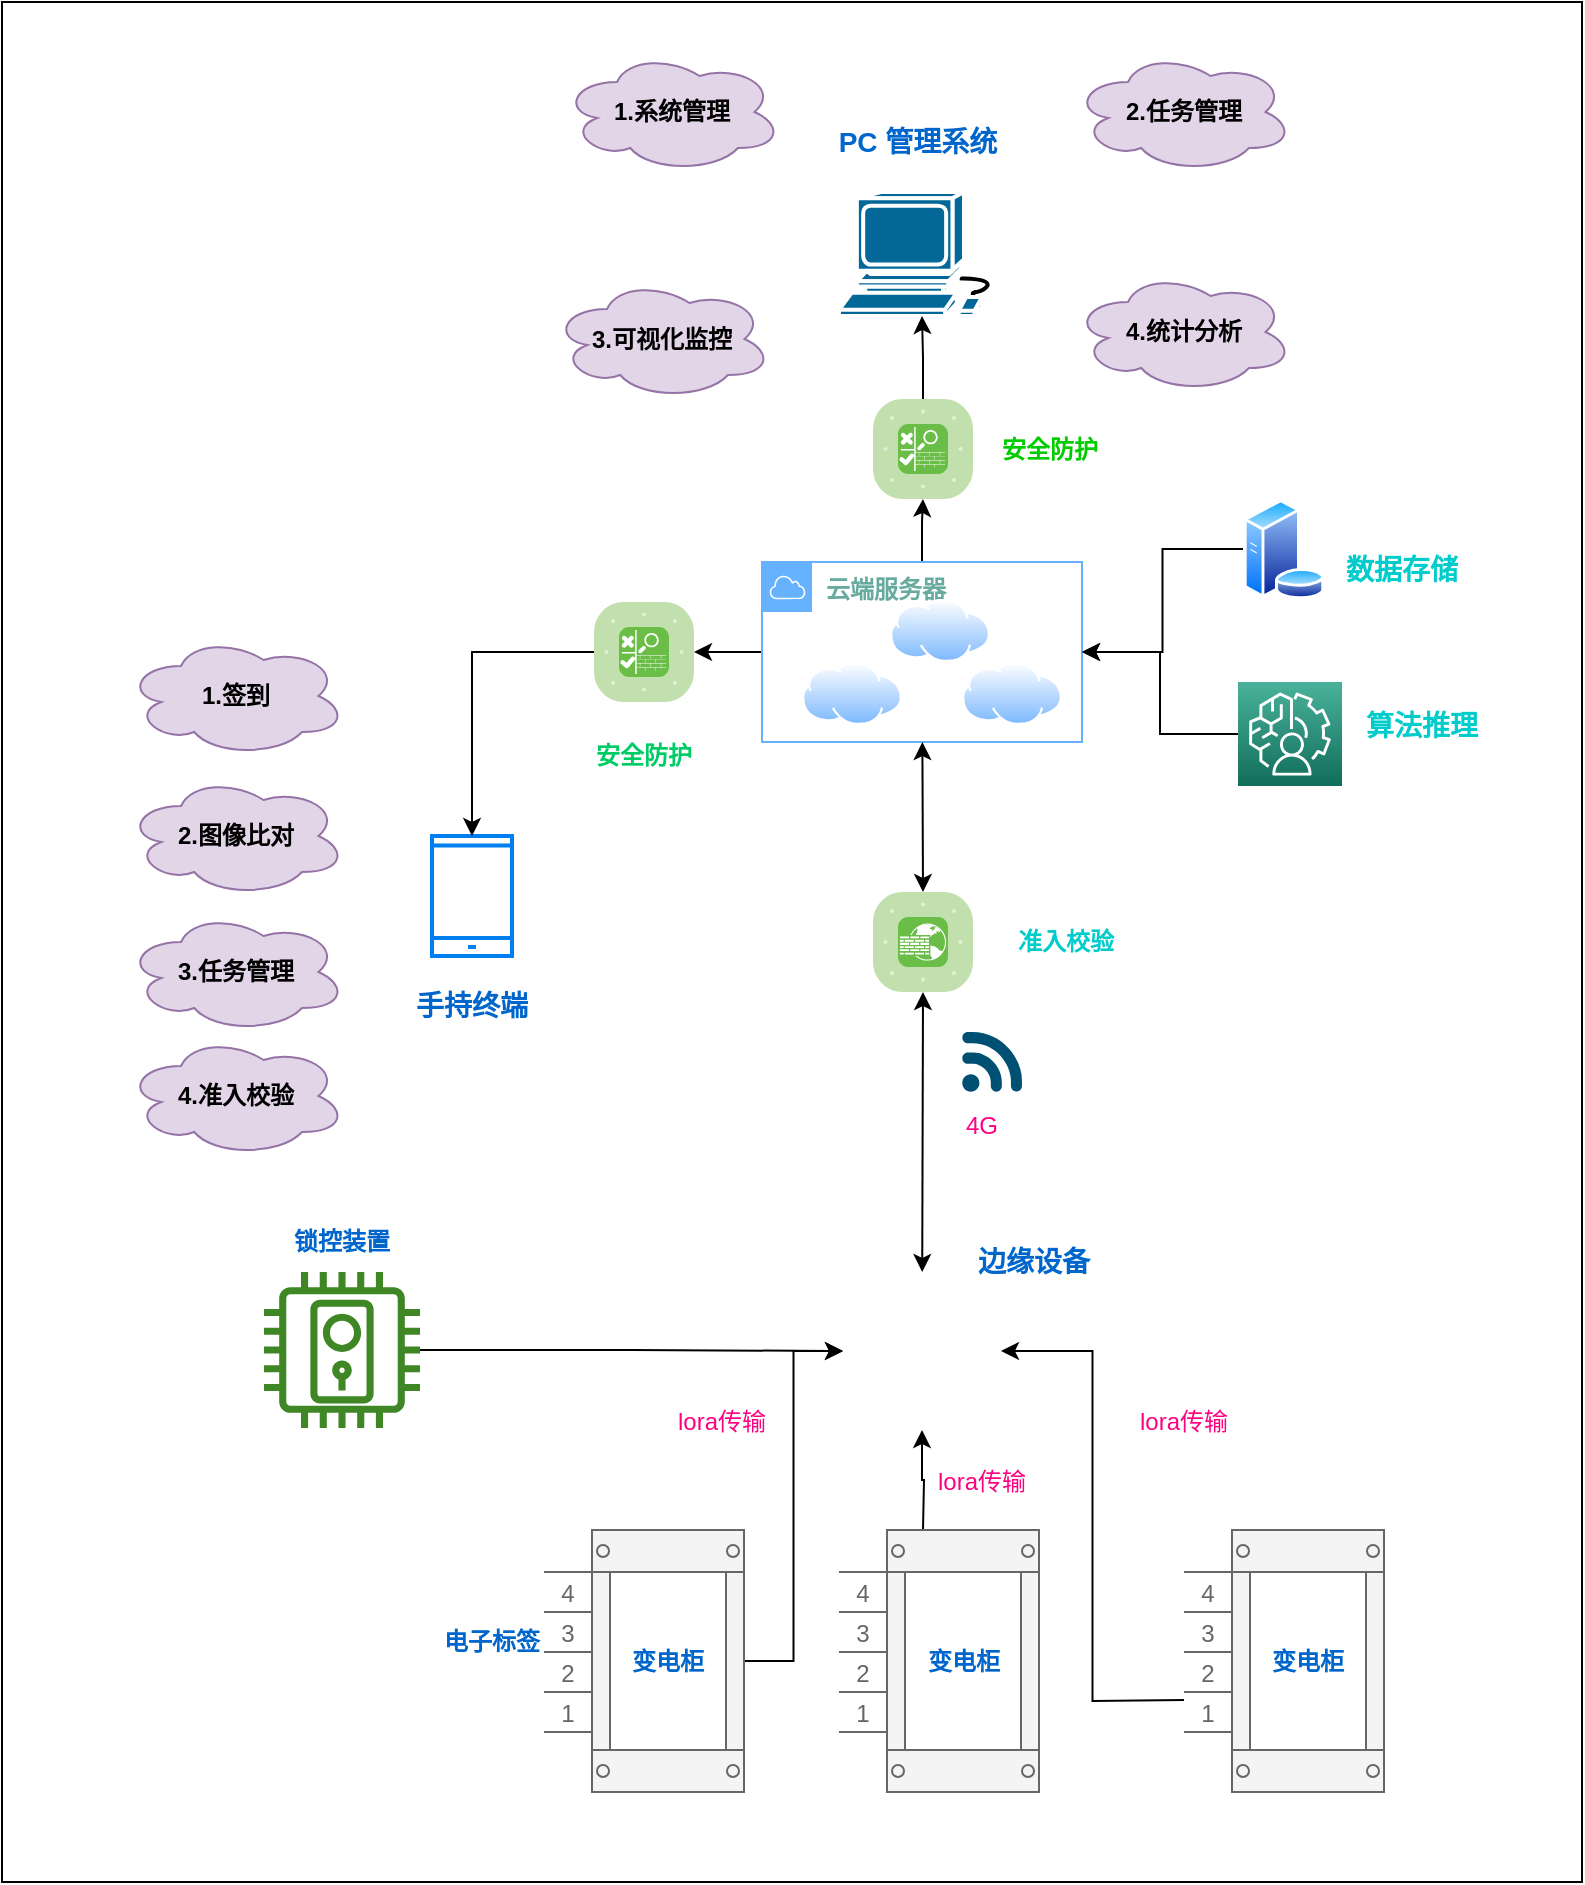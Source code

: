 <mxfile version="20.4.0" type="github">
  <diagram id="f5aA6mKZVOiBzjaRbKyW" name="第 1 页">
    <mxGraphModel dx="2062" dy="2259" grid="1" gridSize="10" guides="1" tooltips="1" connect="1" arrows="1" fold="1" page="1" pageScale="1" pageWidth="827" pageHeight="1169" math="0" shadow="0">
      <root>
        <mxCell id="0" />
        <mxCell id="1" parent="0" />
        <mxCell id="h2EVxIKH0hydPoliz-5T-83" value="" style="rounded=0;whiteSpace=wrap;html=1;fontSize=14;" parent="1" vertex="1">
          <mxGeometry x="20" y="-15" width="790" height="940" as="geometry" />
        </mxCell>
        <mxCell id="h2EVxIKH0hydPoliz-5T-13" style="edgeStyle=orthogonalEdgeStyle;rounded=0;orthogonalLoop=1;jettySize=auto;html=1;entryX=0;entryY=0.5;entryDx=0;entryDy=0;" parent="1" source="h2EVxIKH0hydPoliz-5T-1" target="h2EVxIKH0hydPoliz-5T-12" edge="1">
          <mxGeometry relative="1" as="geometry" />
        </mxCell>
        <mxCell id="h2EVxIKH0hydPoliz-5T-1" value="" style="strokeColor=#666666;html=1;verticalLabelPosition=bottom;labelBackgroundColor=#ffffff;verticalAlign=top;outlineConnect=0;shadow=0;dashed=0;shape=mxgraph.rackGeneral.container;fillColor2=#f4f4f4;container=1;collapsible=0;childLayout=rack;allowGaps=1;marginLeft=33;marginRight=9;marginTop=21;marginBottom=22;textColor=#666666;numDisp=ascend;" parent="1" vertex="1">
          <mxGeometry x="291" y="749" width="100" height="131" as="geometry" />
        </mxCell>
        <mxCell id="h2EVxIKH0hydPoliz-5T-51" value="变电柜" style="text;html=1;strokeColor=none;fillColor=none;align=center;verticalAlign=middle;whiteSpace=wrap;rounded=0;fontStyle=1;fontColor=#0066CC;" parent="h2EVxIKH0hydPoliz-5T-1" vertex="1">
          <mxGeometry x="33" y="50.5" width="58" height="30" as="geometry" />
        </mxCell>
        <mxCell id="h2EVxIKH0hydPoliz-5T-19" style="edgeStyle=orthogonalEdgeStyle;rounded=0;orthogonalLoop=1;jettySize=auto;html=1;" parent="1" source="h2EVxIKH0hydPoliz-5T-4" target="h2EVxIKH0hydPoliz-5T-12" edge="1">
          <mxGeometry relative="1" as="geometry" />
        </mxCell>
        <mxCell id="h2EVxIKH0hydPoliz-5T-4" value="" style="sketch=0;outlineConnect=0;fontColor=#232F3E;gradientColor=none;fillColor=#3F8624;strokeColor=none;dashed=0;verticalLabelPosition=bottom;verticalAlign=top;align=center;html=1;fontSize=12;fontStyle=0;aspect=fixed;pointerEvents=1;shape=mxgraph.aws4.door_lock;" parent="1" vertex="1">
          <mxGeometry x="151" y="620" width="78" height="78" as="geometry" />
        </mxCell>
        <mxCell id="h2EVxIKH0hydPoliz-5T-5" value="锁控装置" style="text;html=1;strokeColor=none;fillColor=none;align=center;verticalAlign=middle;whiteSpace=wrap;rounded=0;fontStyle=1;fontColor=#0066CC;" parent="1" vertex="1">
          <mxGeometry x="160" y="590" width="60" height="30" as="geometry" />
        </mxCell>
        <mxCell id="h2EVxIKH0hydPoliz-5T-22" style="edgeStyle=orthogonalEdgeStyle;rounded=0;orthogonalLoop=1;jettySize=auto;html=1;" parent="1" target="h2EVxIKH0hydPoliz-5T-12" edge="1">
          <mxGeometry relative="1" as="geometry">
            <mxPoint x="480.5" y="749" as="sourcePoint" />
          </mxGeometry>
        </mxCell>
        <mxCell id="h2EVxIKH0hydPoliz-5T-15" style="edgeStyle=orthogonalEdgeStyle;rounded=0;orthogonalLoop=1;jettySize=auto;html=1;entryX=1;entryY=0.5;entryDx=0;entryDy=0;" parent="1" target="h2EVxIKH0hydPoliz-5T-12" edge="1">
          <mxGeometry relative="1" as="geometry">
            <mxPoint x="611" y="834" as="sourcePoint" />
          </mxGeometry>
        </mxCell>
        <mxCell id="h2EVxIKH0hydPoliz-5T-10" value="电子标签" style="text;html=1;strokeColor=none;fillColor=none;align=center;verticalAlign=middle;whiteSpace=wrap;rounded=0;fontStyle=1;fontColor=#0066CC;" parent="1" vertex="1">
          <mxGeometry x="235" y="790" width="60" height="30" as="geometry" />
        </mxCell>
        <mxCell id="h2EVxIKH0hydPoliz-5T-12" value="" style="shape=image;html=1;verticalAlign=top;verticalLabelPosition=bottom;labelBackgroundColor=#ffffff;imageAspect=0;aspect=fixed;image=https://cdn1.iconfinder.com/data/icons/nuvola2/128x128/apps/kcmpci.png" parent="1" vertex="1">
          <mxGeometry x="440.5" y="620" width="79" height="79" as="geometry" />
        </mxCell>
        <mxCell id="h2EVxIKH0hydPoliz-5T-24" value="" style="points=[[0.005,0.09,0],[0.08,0,0],[0.76,0.25,0],[1,0.92,0],[0.91,0.995,0],[0.57,0.995,0],[0.045,0.955,0],[0.005,0.43,0]];verticalLabelPosition=bottom;sketch=0;html=1;verticalAlign=top;aspect=fixed;align=center;pointerEvents=1;shape=mxgraph.cisco19.3g_4g_indicator;fillColor=#005073;strokeColor=none;" parent="1" vertex="1">
          <mxGeometry x="500" y="500" width="30" height="30" as="geometry" />
        </mxCell>
        <mxCell id="h2EVxIKH0hydPoliz-5T-63" value="" style="edgeStyle=orthogonalEdgeStyle;rounded=0;orthogonalLoop=1;jettySize=auto;html=1;" parent="1" source="h2EVxIKH0hydPoliz-5T-25" target="h2EVxIKH0hydPoliz-5T-61" edge="1">
          <mxGeometry relative="1" as="geometry" />
        </mxCell>
        <mxCell id="h2EVxIKH0hydPoliz-5T-68" value="" style="edgeStyle=orthogonalEdgeStyle;rounded=0;orthogonalLoop=1;jettySize=auto;html=1;" parent="1" source="h2EVxIKH0hydPoliz-5T-25" target="h2EVxIKH0hydPoliz-5T-62" edge="1">
          <mxGeometry relative="1" as="geometry" />
        </mxCell>
        <mxCell id="h2EVxIKH0hydPoliz-5T-25" value="&lt;b&gt;&lt;font color=&quot;#67ab9f&quot;&gt;云端服务器&lt;/font&gt;&lt;/b&gt;" style="sketch=0;outlineConnect=0;gradientColor=none;html=1;whiteSpace=wrap;fontSize=12;fontStyle=0;shape=mxgraph.aws4.group;grIcon=mxgraph.aws4.group_aws_cloud;strokeColor=#66B2FF;fillColor=none;verticalAlign=top;align=left;spacingLeft=30;fontColor=#AAB7B8;dashed=0;" parent="1" vertex="1">
          <mxGeometry x="400" y="265" width="160" height="90" as="geometry" />
        </mxCell>
        <mxCell id="h2EVxIKH0hydPoliz-5T-27" value="" style="aspect=fixed;perimeter=ellipsePerimeter;html=1;align=center;shadow=0;dashed=0;spacingTop=3;image;image=img/lib/active_directory/internet_cloud.svg;" parent="1" vertex="1">
          <mxGeometry x="420" y="315" width="50" height="31.5" as="geometry" />
        </mxCell>
        <mxCell id="h2EVxIKH0hydPoliz-5T-28" value="" style="aspect=fixed;perimeter=ellipsePerimeter;html=1;align=center;shadow=0;dashed=0;spacingTop=3;image;image=img/lib/active_directory/internet_cloud.svg;" parent="1" vertex="1">
          <mxGeometry x="464" y="283.5" width="50" height="31.5" as="geometry" />
        </mxCell>
        <mxCell id="h2EVxIKH0hydPoliz-5T-33" value="4G" style="text;html=1;strokeColor=none;fillColor=none;align=center;verticalAlign=middle;whiteSpace=wrap;rounded=0;fontColor=#FF0080;" parent="1" vertex="1">
          <mxGeometry x="480" y="532" width="60" height="30" as="geometry" />
        </mxCell>
        <mxCell id="h2EVxIKH0hydPoliz-5T-35" value="" style="html=1;verticalLabelPosition=bottom;align=center;labelBackgroundColor=#ffffff;verticalAlign=top;strokeWidth=2;strokeColor=#0080F0;shadow=0;dashed=0;shape=mxgraph.ios7.icons.smartphone;" parent="1" vertex="1">
          <mxGeometry x="235" y="402" width="40" height="60" as="geometry" />
        </mxCell>
        <mxCell id="h2EVxIKH0hydPoliz-5T-36" value="手持终端" style="text;html=1;strokeColor=none;fillColor=none;align=center;verticalAlign=middle;whiteSpace=wrap;rounded=0;fontStyle=1;fontSize=14;fontColor=#0066CC;" parent="1" vertex="1">
          <mxGeometry x="225" y="472" width="60" height="30" as="geometry" />
        </mxCell>
        <mxCell id="h2EVxIKH0hydPoliz-5T-38" value="" style="shape=mxgraph.cisco.computers_and_peripherals.workstation;html=1;pointerEvents=1;dashed=0;fillColor=#036897;strokeColor=#ffffff;strokeWidth=2;verticalLabelPosition=bottom;verticalAlign=top;align=center;outlineConnect=0;" parent="1" vertex="1">
          <mxGeometry x="438.5" y="80" width="83" height="62" as="geometry" />
        </mxCell>
        <mxCell id="h2EVxIKH0hydPoliz-5T-39" value="PC 管理系统" style="text;html=1;strokeColor=none;fillColor=none;align=center;verticalAlign=middle;whiteSpace=wrap;rounded=0;fontStyle=1;fontSize=14;fontColor=#0066CC;" parent="1" vertex="1">
          <mxGeometry x="434" y="40" width="87.5" height="30" as="geometry" />
        </mxCell>
        <mxCell id="h2EVxIKH0hydPoliz-5T-40" value="1.系统管理" style="ellipse;shape=cloud;whiteSpace=wrap;html=1;strokeColor=#9673a6;fontStyle=1;fillColor=#e1d5e7;" parent="1" vertex="1">
          <mxGeometry x="300" y="10" width="110" height="60" as="geometry" />
        </mxCell>
        <mxCell id="h2EVxIKH0hydPoliz-5T-41" value="3.可视化监控" style="ellipse;shape=cloud;whiteSpace=wrap;html=1;strokeColor=#9673a6;fontStyle=1;fillColor=#e1d5e7;" parent="1" vertex="1">
          <mxGeometry x="295" y="123.5" width="110" height="60" as="geometry" />
        </mxCell>
        <mxCell id="h2EVxIKH0hydPoliz-5T-42" value="2.任务管理" style="ellipse;shape=cloud;whiteSpace=wrap;html=1;strokeColor=#9673a6;fontStyle=1;fillColor=#e1d5e7;" parent="1" vertex="1">
          <mxGeometry x="555.5" y="10" width="110" height="60" as="geometry" />
        </mxCell>
        <mxCell id="h2EVxIKH0hydPoliz-5T-43" value="4.统计分析" style="ellipse;shape=cloud;whiteSpace=wrap;html=1;strokeColor=#9673a6;fontStyle=1;fillColor=#e1d5e7;" parent="1" vertex="1">
          <mxGeometry x="555.5" y="120" width="110" height="60" as="geometry" />
        </mxCell>
        <mxCell id="h2EVxIKH0hydPoliz-5T-44" value="1.签到" style="ellipse;shape=cloud;whiteSpace=wrap;html=1;strokeColor=#9673a6;fontStyle=1;fillColor=#e1d5e7;" parent="1" vertex="1">
          <mxGeometry x="82" y="302" width="110" height="60" as="geometry" />
        </mxCell>
        <mxCell id="h2EVxIKH0hydPoliz-5T-45" value="2.图像比对" style="ellipse;shape=cloud;whiteSpace=wrap;html=1;strokeColor=#9673a6;fontStyle=1;fillColor=#e1d5e7;" parent="1" vertex="1">
          <mxGeometry x="82" y="372" width="110" height="60" as="geometry" />
        </mxCell>
        <mxCell id="h2EVxIKH0hydPoliz-5T-46" value="3.任务管理" style="ellipse;shape=cloud;whiteSpace=wrap;html=1;strokeColor=#9673a6;fontStyle=1;fillColor=#e1d5e7;" parent="1" vertex="1">
          <mxGeometry x="82" y="440" width="110" height="60" as="geometry" />
        </mxCell>
        <mxCell id="h2EVxIKH0hydPoliz-5T-47" value="" style="aspect=fixed;perimeter=ellipsePerimeter;html=1;align=center;shadow=0;dashed=0;spacingTop=3;image;image=img/lib/active_directory/internet_cloud.svg;" parent="1" vertex="1">
          <mxGeometry x="500" y="315" width="50" height="31.5" as="geometry" />
        </mxCell>
        <mxCell id="h2EVxIKH0hydPoliz-5T-52" value="4.准入校验" style="ellipse;shape=cloud;whiteSpace=wrap;html=1;strokeColor=#9673a6;fontStyle=1;fillColor=#e1d5e7;" parent="1" vertex="1">
          <mxGeometry x="82" y="502" width="110" height="60" as="geometry" />
        </mxCell>
        <mxCell id="0t1G-UWzfi1k0xEK51TH-1" style="edgeStyle=orthogonalEdgeStyle;rounded=0;orthogonalLoop=1;jettySize=auto;html=1;fontSize=14;fontColor=#0066CC;" edge="1" parent="1" source="h2EVxIKH0hydPoliz-5T-54" target="h2EVxIKH0hydPoliz-5T-25">
          <mxGeometry relative="1" as="geometry" />
        </mxCell>
        <mxCell id="h2EVxIKH0hydPoliz-5T-54" value="" style="aspect=fixed;perimeter=ellipsePerimeter;html=1;align=center;shadow=0;dashed=0;spacingTop=3;image;image=img/lib/active_directory/database_server.svg;strokeColor=#66B2FF;" parent="1" vertex="1">
          <mxGeometry x="640.5" y="233.5" width="41" height="50" as="geometry" />
        </mxCell>
        <mxCell id="0t1G-UWzfi1k0xEK51TH-2" style="edgeStyle=orthogonalEdgeStyle;rounded=0;orthogonalLoop=1;jettySize=auto;html=1;fontSize=14;fontColor=#0066CC;" edge="1" parent="1" source="h2EVxIKH0hydPoliz-5T-57" target="h2EVxIKH0hydPoliz-5T-25">
          <mxGeometry relative="1" as="geometry" />
        </mxCell>
        <mxCell id="h2EVxIKH0hydPoliz-5T-57" value="" style="sketch=0;points=[[0,0,0],[0.25,0,0],[0.5,0,0],[0.75,0,0],[1,0,0],[0,1,0],[0.25,1,0],[0.5,1,0],[0.75,1,0],[1,1,0],[0,0.25,0],[0,0.5,0],[0,0.75,0],[1,0.25,0],[1,0.5,0],[1,0.75,0]];outlineConnect=0;fontColor=#232F3E;gradientColor=#4AB29A;gradientDirection=north;fillColor=#116D5B;strokeColor=#ffffff;dashed=0;verticalLabelPosition=bottom;verticalAlign=top;align=center;html=1;fontSize=12;fontStyle=0;aspect=fixed;shape=mxgraph.aws4.resourceIcon;resIcon=mxgraph.aws4.augmented_ai;" parent="1" vertex="1">
          <mxGeometry x="638" y="325" width="52" height="52" as="geometry" />
        </mxCell>
        <mxCell id="h2EVxIKH0hydPoliz-5T-58" value="算法推理" style="text;html=1;strokeColor=none;fillColor=none;align=center;verticalAlign=middle;whiteSpace=wrap;rounded=0;fontStyle=1;fontSize=14;fontColor=#00CCCC;" parent="1" vertex="1">
          <mxGeometry x="700" y="332" width="60" height="30" as="geometry" />
        </mxCell>
        <mxCell id="h2EVxIKH0hydPoliz-5T-59" value="数据存储" style="text;html=1;strokeColor=none;fillColor=none;align=center;verticalAlign=middle;whiteSpace=wrap;rounded=0;fontSize=14;fontStyle=1;fontColor=#00CCCC;" parent="1" vertex="1">
          <mxGeometry x="690" y="253.5" width="60" height="30" as="geometry" />
        </mxCell>
        <mxCell id="h2EVxIKH0hydPoliz-5T-60" style="edgeStyle=orthogonalEdgeStyle;rounded=0;orthogonalLoop=1;jettySize=auto;html=1;exitX=0.5;exitY=1;exitDx=0;exitDy=0;exitPerimeter=0;" parent="1" source="h2EVxIKH0hydPoliz-5T-57" target="h2EVxIKH0hydPoliz-5T-57" edge="1">
          <mxGeometry relative="1" as="geometry" />
        </mxCell>
        <mxCell id="h2EVxIKH0hydPoliz-5T-67" style="edgeStyle=orthogonalEdgeStyle;rounded=0;orthogonalLoop=1;jettySize=auto;html=1;" parent="1" source="h2EVxIKH0hydPoliz-5T-61" target="h2EVxIKH0hydPoliz-5T-38" edge="1">
          <mxGeometry relative="1" as="geometry" />
        </mxCell>
        <mxCell id="h2EVxIKH0hydPoliz-5T-61" value="" style="verticalLabelPosition=bottom;sketch=0;html=1;fillColor=#6ABD46;strokeColor=#ffffff;verticalAlign=top;align=center;points=[[0.085,0.085,0],[0.915,0.085,0],[0.915,0.915,0],[0.085,0.915,0],[0.25,0,0],[0.5,0,0],[0.75,0,0],[1,0.25,0],[1,0.5,0],[1,0.75,0],[0.75,1,0],[0.5,1,0],[0.25,1,0],[0,0.75,0],[0,0.5,0],[0,0.25,0]];pointerEvents=1;shape=mxgraph.cisco_safe.compositeIcon;bgIcon=mxgraph.cisco_safe.architecture.generic_appliance;resIcon=mxgraph.cisco_safe.architecture.web_application_firewall;" parent="1" vertex="1">
          <mxGeometry x="455.5" y="183.5" width="50" height="50" as="geometry" />
        </mxCell>
        <mxCell id="h2EVxIKH0hydPoliz-5T-69" style="edgeStyle=orthogonalEdgeStyle;rounded=0;orthogonalLoop=1;jettySize=auto;html=1;" parent="1" source="h2EVxIKH0hydPoliz-5T-62" target="h2EVxIKH0hydPoliz-5T-35" edge="1">
          <mxGeometry relative="1" as="geometry" />
        </mxCell>
        <mxCell id="h2EVxIKH0hydPoliz-5T-62" value="" style="verticalLabelPosition=bottom;sketch=0;html=1;fillColor=#6ABD46;strokeColor=#ffffff;verticalAlign=top;align=center;points=[[0.085,0.085,0],[0.915,0.085,0],[0.915,0.915,0],[0.085,0.915,0],[0.25,0,0],[0.5,0,0],[0.75,0,0],[1,0.25,0],[1,0.5,0],[1,0.75,0],[0.75,1,0],[0.5,1,0],[0.25,1,0],[0,0.75,0],[0,0.5,0],[0,0.25,0]];pointerEvents=1;shape=mxgraph.cisco_safe.compositeIcon;bgIcon=mxgraph.cisco_safe.architecture.generic_appliance;resIcon=mxgraph.cisco_safe.architecture.web_application_firewall;" parent="1" vertex="1">
          <mxGeometry x="316" y="285" width="50" height="50" as="geometry" />
        </mxCell>
        <mxCell id="h2EVxIKH0hydPoliz-5T-70" value="边缘设备" style="text;html=1;strokeColor=none;fillColor=none;align=center;verticalAlign=middle;whiteSpace=wrap;rounded=0;fontStyle=1;fontSize=14;fontColor=#0066CC;" parent="1" vertex="1">
          <mxGeometry x="505.5" y="600" width="60" height="30" as="geometry" />
        </mxCell>
        <mxCell id="h2EVxIKH0hydPoliz-5T-71" value="lora传输" style="text;html=1;strokeColor=none;fillColor=none;align=center;verticalAlign=middle;whiteSpace=wrap;rounded=0;fontColor=#FF0080;" parent="1" vertex="1">
          <mxGeometry x="480" y="710" width="60" height="30" as="geometry" />
        </mxCell>
        <mxCell id="h2EVxIKH0hydPoliz-5T-72" value="lora传输" style="text;html=1;strokeColor=none;fillColor=none;align=center;verticalAlign=middle;whiteSpace=wrap;rounded=0;fontColor=#FF0080;" parent="1" vertex="1">
          <mxGeometry x="350" y="680" width="60" height="30" as="geometry" />
        </mxCell>
        <mxCell id="h2EVxIKH0hydPoliz-5T-73" value="lora传输" style="text;html=1;strokeColor=none;fillColor=none;align=center;verticalAlign=middle;whiteSpace=wrap;rounded=0;fontColor=#FF0080;" parent="1" vertex="1">
          <mxGeometry x="580.5" y="680" width="60" height="30" as="geometry" />
        </mxCell>
        <mxCell id="h2EVxIKH0hydPoliz-5T-75" value="" style="verticalLabelPosition=bottom;sketch=0;html=1;fillColor=#6ABD46;strokeColor=#ffffff;verticalAlign=top;align=center;points=[[0.085,0.085,0],[0.915,0.085,0],[0.915,0.915,0],[0.085,0.915,0],[0.25,0,0],[0.5,0,0],[0.75,0,0],[1,0.25,0],[1,0.5,0],[1,0.75,0],[0.75,1,0],[0.5,1,0],[0.25,1,0],[0,0.75,0],[0,0.5,0],[0,0.25,0]];pointerEvents=1;shape=mxgraph.cisco_safe.compositeIcon;bgIcon=mxgraph.cisco_safe.architecture.generic_appliance;resIcon=mxgraph.cisco_safe.architecture.web_application_firewall_2;" parent="1" vertex="1">
          <mxGeometry x="455.5" y="430" width="50" height="50" as="geometry" />
        </mxCell>
        <mxCell id="h2EVxIKH0hydPoliz-5T-76" value="" style="endArrow=classic;startArrow=classic;html=1;rounded=0;entryX=0.5;entryY=1;entryDx=0;entryDy=0;entryPerimeter=0;" parent="1" source="h2EVxIKH0hydPoliz-5T-12" target="h2EVxIKH0hydPoliz-5T-75" edge="1">
          <mxGeometry width="50" height="50" relative="1" as="geometry">
            <mxPoint x="390" y="560" as="sourcePoint" />
            <mxPoint x="440" y="510" as="targetPoint" />
          </mxGeometry>
        </mxCell>
        <mxCell id="h2EVxIKH0hydPoliz-5T-77" value="" style="strokeColor=#666666;html=1;verticalLabelPosition=bottom;labelBackgroundColor=#ffffff;verticalAlign=top;outlineConnect=0;shadow=0;dashed=0;shape=mxgraph.rackGeneral.container;fillColor2=#f4f4f4;container=1;collapsible=0;childLayout=rack;allowGaps=1;marginLeft=33;marginRight=9;marginTop=21;marginBottom=22;textColor=#666666;numDisp=ascend;" parent="1" vertex="1">
          <mxGeometry x="438.5" y="749" width="100" height="131" as="geometry" />
        </mxCell>
        <mxCell id="h2EVxIKH0hydPoliz-5T-84" value="变电柜" style="text;html=1;strokeColor=none;fillColor=none;align=center;verticalAlign=middle;whiteSpace=wrap;rounded=0;fontStyle=1;fontColor=#0066CC;" parent="h2EVxIKH0hydPoliz-5T-77" vertex="1">
          <mxGeometry x="33" y="50.5" width="58" height="30" as="geometry" />
        </mxCell>
        <mxCell id="h2EVxIKH0hydPoliz-5T-78" value="" style="strokeColor=#666666;html=1;verticalLabelPosition=bottom;labelBackgroundColor=#ffffff;verticalAlign=top;outlineConnect=0;shadow=0;dashed=0;shape=mxgraph.rackGeneral.container;fillColor2=#f4f4f4;container=1;collapsible=0;childLayout=rack;allowGaps=1;marginLeft=33;marginRight=9;marginTop=21;marginBottom=22;textColor=#666666;numDisp=ascend;" parent="1" vertex="1">
          <mxGeometry x="611" y="749" width="100" height="131" as="geometry" />
        </mxCell>
        <mxCell id="h2EVxIKH0hydPoliz-5T-85" value="变电柜" style="text;html=1;strokeColor=none;fillColor=none;align=center;verticalAlign=middle;whiteSpace=wrap;rounded=0;fontStyle=1;fontColor=#0066CC;" parent="h2EVxIKH0hydPoliz-5T-78" vertex="1">
          <mxGeometry x="33" y="50.5" width="58" height="30" as="geometry" />
        </mxCell>
        <mxCell id="h2EVxIKH0hydPoliz-5T-79" value="安全防护" style="text;html=1;strokeColor=none;fillColor=none;align=center;verticalAlign=middle;whiteSpace=wrap;rounded=0;fontStyle=1;fontColor=#00CC66;" parent="1" vertex="1">
          <mxGeometry x="311" y="347" width="60" height="30" as="geometry" />
        </mxCell>
        <mxCell id="h2EVxIKH0hydPoliz-5T-80" value="安全防护" style="text;html=1;strokeColor=none;fillColor=none;align=center;verticalAlign=middle;whiteSpace=wrap;rounded=0;fontStyle=1;fontColor=#00CC00;" parent="1" vertex="1">
          <mxGeometry x="514" y="193.5" width="60" height="30" as="geometry" />
        </mxCell>
        <mxCell id="h2EVxIKH0hydPoliz-5T-81" value="" style="endArrow=classic;startArrow=classic;html=1;rounded=0;exitX=0.5;exitY=0;exitDx=0;exitDy=0;exitPerimeter=0;" parent="1" source="h2EVxIKH0hydPoliz-5T-75" target="h2EVxIKH0hydPoliz-5T-25" edge="1">
          <mxGeometry width="50" height="50" relative="1" as="geometry">
            <mxPoint x="390" y="560" as="sourcePoint" />
            <mxPoint x="440" y="510" as="targetPoint" />
          </mxGeometry>
        </mxCell>
        <mxCell id="h2EVxIKH0hydPoliz-5T-82" value="准入校验" style="text;html=1;strokeColor=none;fillColor=none;align=center;verticalAlign=middle;whiteSpace=wrap;rounded=0;fontStyle=1;fontColor=#00CCCC;" parent="1" vertex="1">
          <mxGeometry x="521.5" y="440" width="60" height="30" as="geometry" />
        </mxCell>
      </root>
    </mxGraphModel>
  </diagram>
</mxfile>

